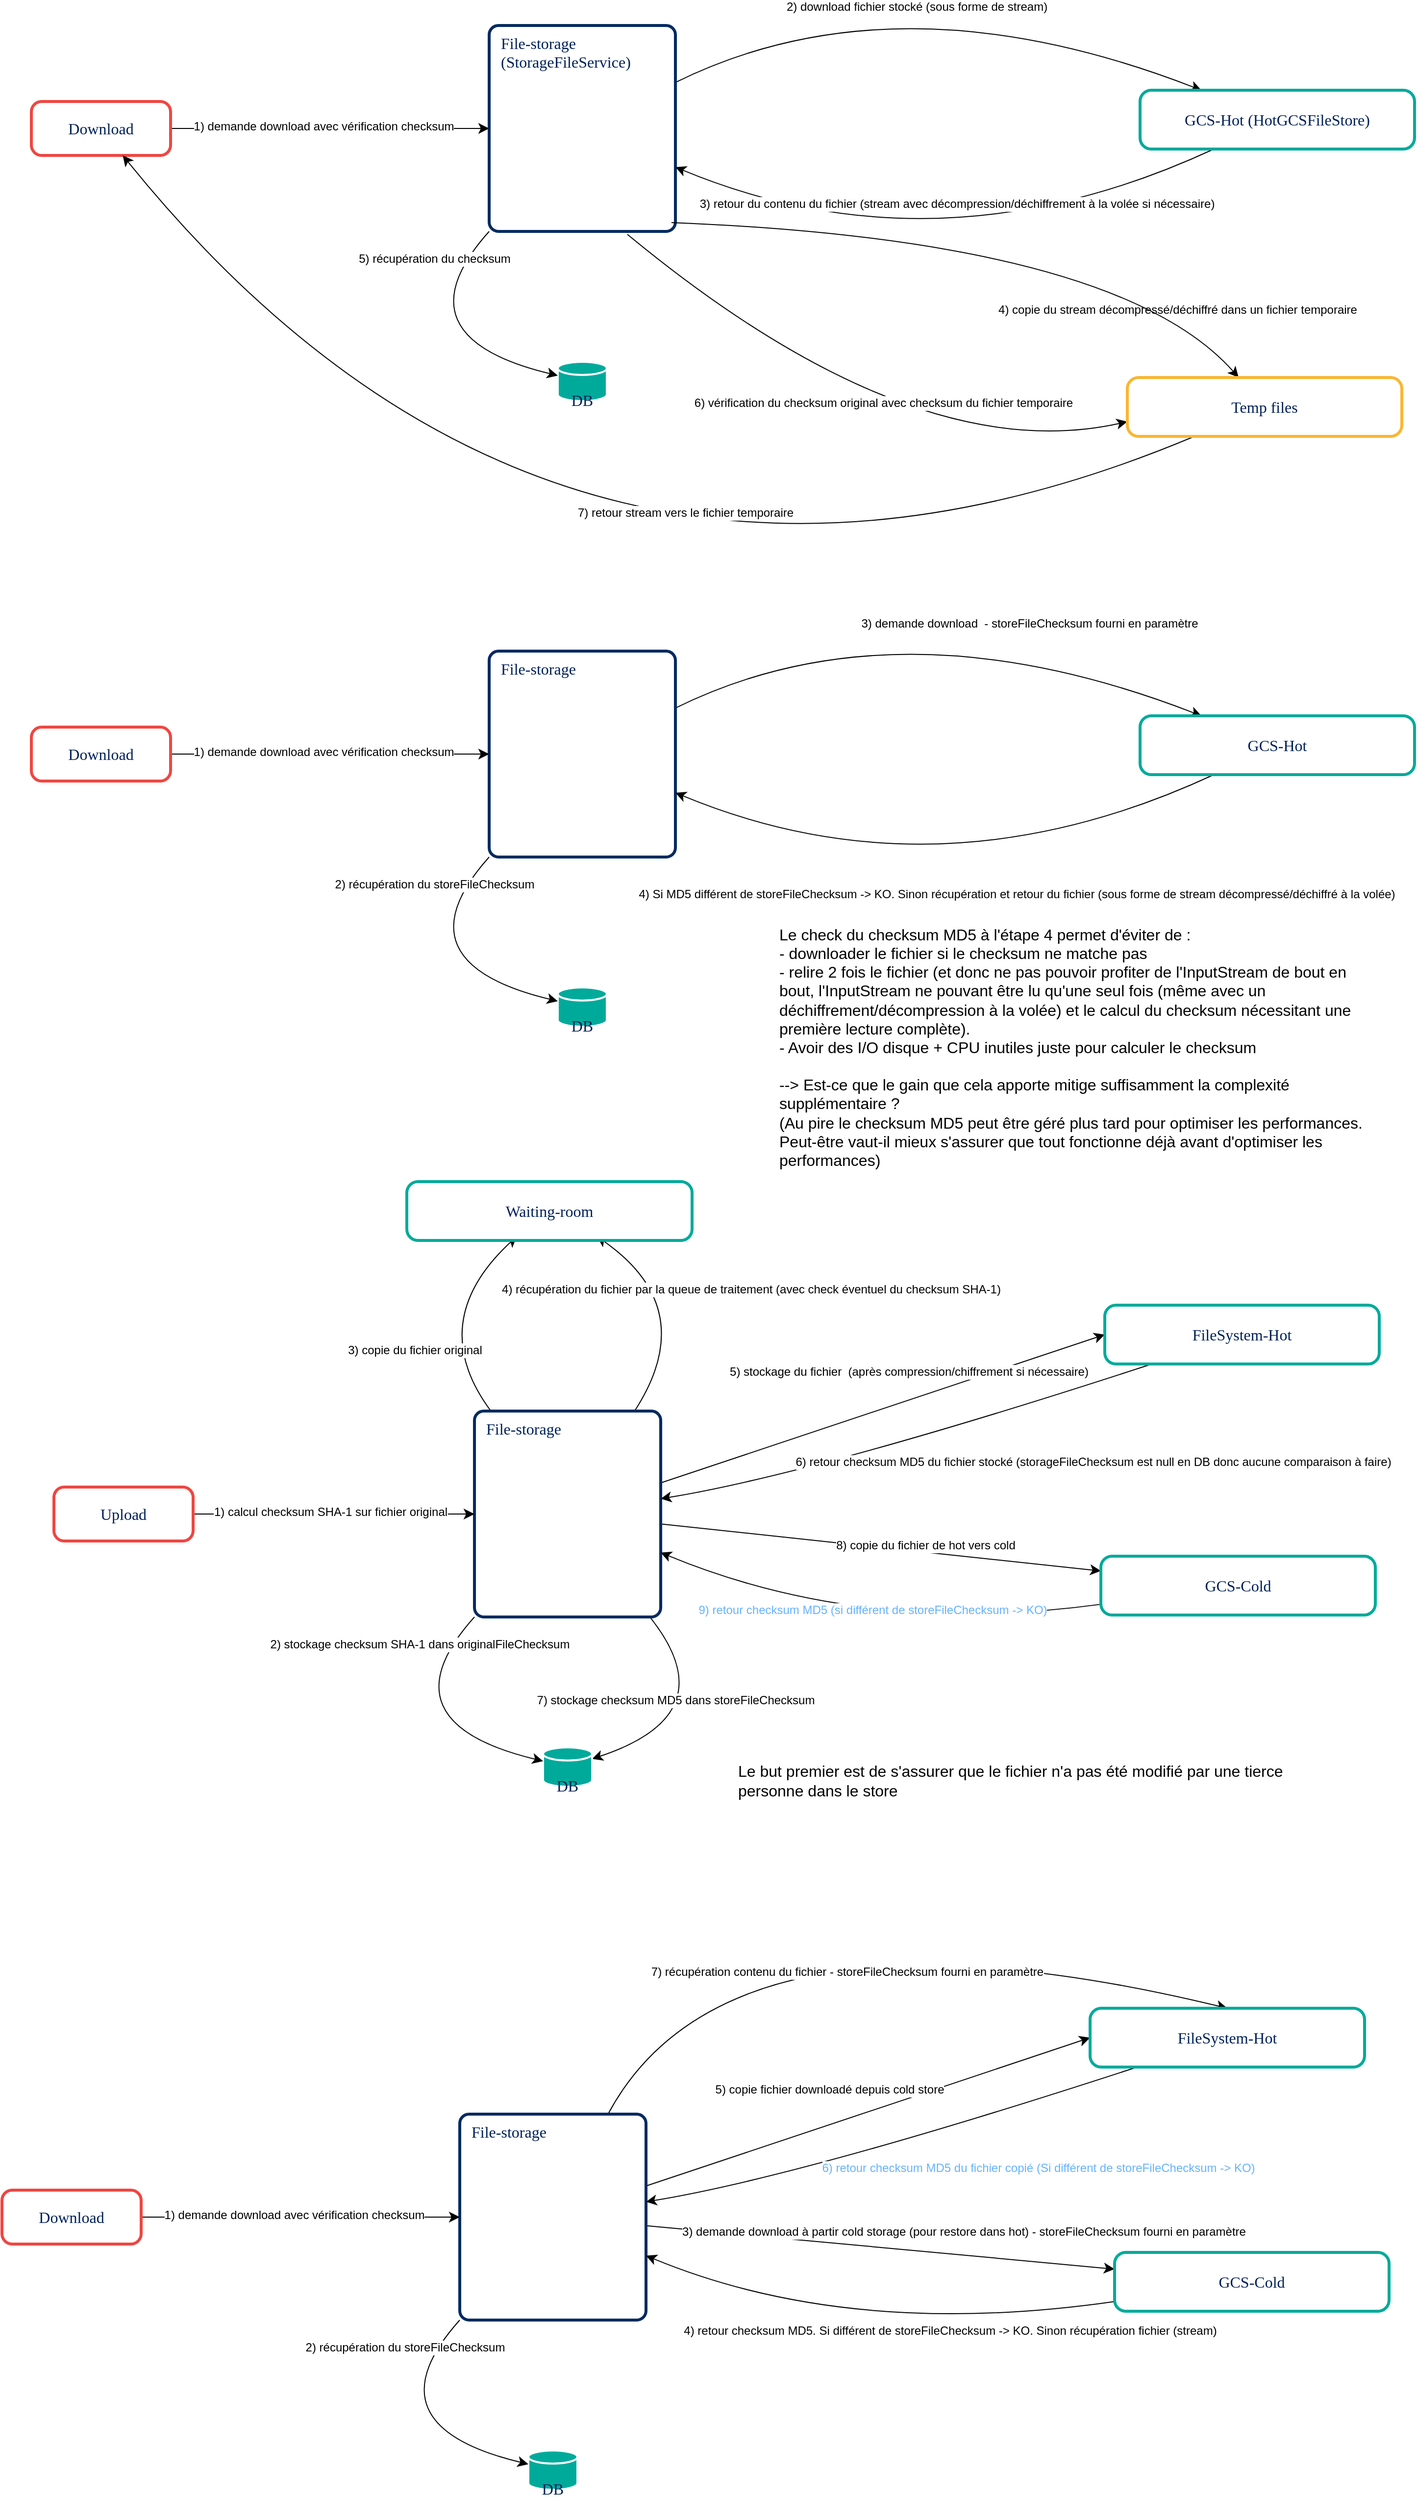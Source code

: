 <mxfile version="24.8.3">
  <diagram name="Page-1" id="aEC1pFzfvVVUaIhpc6jD">
    <mxGraphModel dx="7190" dy="4952" grid="0" gridSize="10" guides="1" tooltips="1" connect="1" arrows="1" fold="1" page="0" pageScale="1" pageWidth="827" pageHeight="1169" math="0" shadow="0">
      <root>
        <mxCell id="0" />
        <mxCell id="1" parent="0" />
        <mxCell id="YbTp-LDWos9JZ0LRHWmP-6" style="edgeStyle=none;curved=1;rounded=0;orthogonalLoop=1;jettySize=auto;html=1;entryX=0;entryY=0.5;entryDx=0;entryDy=0;fontSize=12;startSize=8;endSize=8;" parent="1" source="YbTp-LDWos9JZ0LRHWmP-3" target="YbTp-LDWos9JZ0LRHWmP-4" edge="1">
          <mxGeometry relative="1" as="geometry" />
        </mxCell>
        <mxCell id="YbTp-LDWos9JZ0LRHWmP-19" value="5) stockage du fichier&amp;nbsp; (après compression/chiffrement si nécessaire)" style="edgeLabel;html=1;align=center;verticalAlign=middle;resizable=0;points=[];fontSize=12;" parent="YbTp-LDWos9JZ0LRHWmP-6" vertex="1" connectable="0">
          <mxGeometry x="-0.116" y="1" relative="1" as="geometry">
            <mxPoint x="53" y="-46" as="offset" />
          </mxGeometry>
        </mxCell>
        <mxCell id="YbTp-LDWos9JZ0LRHWmP-17" style="edgeStyle=none;curved=1;rounded=0;orthogonalLoop=1;jettySize=auto;html=1;fontSize=12;startSize=8;endSize=8;entryX=0.385;entryY=0.933;entryDx=0;entryDy=0;entryPerimeter=0;" parent="1" source="YbTp-LDWos9JZ0LRHWmP-3" target="YbTp-LDWos9JZ0LRHWmP-14" edge="1">
          <mxGeometry relative="1" as="geometry">
            <mxPoint x="-4784" y="-2710" as="targetPoint" />
            <Array as="points">
              <mxPoint x="-4912" y="-2627" />
            </Array>
          </mxGeometry>
        </mxCell>
        <mxCell id="YbTp-LDWos9JZ0LRHWmP-18" value="3) copie du fichier original" style="edgeLabel;html=1;align=center;verticalAlign=middle;resizable=0;points=[];fontSize=12;" parent="YbTp-LDWos9JZ0LRHWmP-17" vertex="1" connectable="0">
          <mxGeometry x="0.264" relative="1" as="geometry">
            <mxPoint x="-39" y="55" as="offset" />
          </mxGeometry>
        </mxCell>
        <mxCell id="YbTp-LDWos9JZ0LRHWmP-20" style="edgeStyle=none;curved=1;rounded=0;orthogonalLoop=1;jettySize=auto;html=1;fontSize=12;startSize=8;endSize=8;" parent="1" source="YbTp-LDWos9JZ0LRHWmP-3" target="YbTp-LDWos9JZ0LRHWmP-5" edge="1">
          <mxGeometry relative="1" as="geometry" />
        </mxCell>
        <mxCell id="YbTp-LDWos9JZ0LRHWmP-21" value="8) copie du fichier de hot vers cold" style="edgeLabel;html=1;align=center;verticalAlign=middle;resizable=0;points=[];fontSize=12;" parent="YbTp-LDWos9JZ0LRHWmP-20" vertex="1" connectable="0">
          <mxGeometry x="0.34" y="1" relative="1" as="geometry">
            <mxPoint x="-31" y="-9" as="offset" />
          </mxGeometry>
        </mxCell>
        <mxCell id="YbTp-LDWos9JZ0LRHWmP-29" style="edgeStyle=none;curved=1;rounded=0;orthogonalLoop=1;jettySize=auto;html=1;fontSize=12;startSize=8;endSize=8;" parent="1" source="YbTp-LDWos9JZ0LRHWmP-3" target="YbTp-LDWos9JZ0LRHWmP-23" edge="1">
          <mxGeometry relative="1" as="geometry">
            <Array as="points">
              <mxPoint x="-4603" y="-2227" />
            </Array>
          </mxGeometry>
        </mxCell>
        <mxCell id="YbTp-LDWos9JZ0LRHWmP-30" value="7) stockage checksum MD5 dans storeFileChecksum" style="edgeLabel;html=1;align=center;verticalAlign=middle;resizable=0;points=[];fontSize=12;" parent="YbTp-LDWos9JZ0LRHWmP-29" vertex="1" connectable="0">
          <mxGeometry x="0.269" y="-30" relative="1" as="geometry">
            <mxPoint as="offset" />
          </mxGeometry>
        </mxCell>
        <mxCell id="YbTp-LDWos9JZ0LRHWmP-63" style="edgeStyle=none;curved=1;rounded=0;orthogonalLoop=1;jettySize=auto;html=1;entryX=0.667;entryY=0.933;entryDx=0;entryDy=0;fontSize=12;startSize=8;endSize=8;entryPerimeter=0;" parent="1" source="YbTp-LDWos9JZ0LRHWmP-3" target="YbTp-LDWos9JZ0LRHWmP-14" edge="1">
          <mxGeometry relative="1" as="geometry">
            <Array as="points">
              <mxPoint x="-4630" y="-2640" />
            </Array>
          </mxGeometry>
        </mxCell>
        <mxCell id="YbTp-LDWos9JZ0LRHWmP-64" value="4) récupération du fichier par la queue de traitement (avec check éventuel du checksum SHA-1)" style="edgeLabel;html=1;align=center;verticalAlign=middle;resizable=0;points=[];fontSize=12;" parent="YbTp-LDWos9JZ0LRHWmP-63" vertex="1" connectable="0">
          <mxGeometry x="0.306" y="24" relative="1" as="geometry">
            <mxPoint x="98" y="-16" as="offset" />
          </mxGeometry>
        </mxCell>
        <mxCell id="YbTp-LDWos9JZ0LRHWmP-3" value="File-storage" style="rounded=1;whiteSpace=wrap;html=1;strokeColor=#042a60;strokeWidth=3;arcSize=5;fontFamily=Poppins;fontSource=https%3A%2F%2Ffonts.googleapis.com%2Fcss%3Ffamily%3DPoppins;fontSize=16;fontColor=#002058;fontStyle=0;labelBackgroundColor=none;labelBorderColor=none;verticalAlign=top;align=left;spacingRight=0;spacingLeft=10;spacingTop=2;fillColor=#FFFFFF;" parent="1" vertex="1">
          <mxGeometry x="-4861" y="-2536" width="190" height="210" as="geometry" />
        </mxCell>
        <mxCell id="YbTp-LDWos9JZ0LRHWmP-22" style="edgeStyle=none;curved=1;rounded=0;orthogonalLoop=1;jettySize=auto;html=1;fontSize=12;startSize=8;endSize=8;" parent="1" source="YbTp-LDWos9JZ0LRHWmP-4" target="YbTp-LDWos9JZ0LRHWmP-3" edge="1">
          <mxGeometry relative="1" as="geometry">
            <Array as="points">
              <mxPoint x="-4510" y="-2473" />
            </Array>
          </mxGeometry>
        </mxCell>
        <mxCell id="YbTp-LDWos9JZ0LRHWmP-28" value="6) retour checksum MD5 du fichier stocké (storageFileChecksum est null en DB donc aucune comparaison à faire)" style="edgeLabel;html=1;align=center;verticalAlign=middle;resizable=0;points=[];fontSize=12;" parent="YbTp-LDWos9JZ0LRHWmP-22" vertex="1" connectable="0">
          <mxGeometry x="-0.277" relative="1" as="geometry">
            <mxPoint x="119" y="41" as="offset" />
          </mxGeometry>
        </mxCell>
        <mxCell id="YbTp-LDWos9JZ0LRHWmP-4" value="FileSystem-Hot" style="rounded=1;whiteSpace=wrap;html=1;strokeColor=#00AA9B;strokeWidth=3;arcSize=19;fontFamily=Poppins;fontSource=https%3A%2F%2Ffonts.googleapis.com%2Fcss%3Ffamily%3DPoppins;fontSize=16;fontColor=#002058;fontStyle=0;labelBackgroundColor=none;labelBorderColor=none;" parent="1" vertex="1">
          <mxGeometry x="-4218" y="-2644" width="280" height="60" as="geometry" />
        </mxCell>
        <mxCell id="YbTp-LDWos9JZ0LRHWmP-31" style="edgeStyle=none;curved=1;rounded=0;orthogonalLoop=1;jettySize=auto;html=1;fontSize=12;startSize=8;endSize=8;" parent="1" source="YbTp-LDWos9JZ0LRHWmP-5" target="YbTp-LDWos9JZ0LRHWmP-3" edge="1">
          <mxGeometry relative="1" as="geometry">
            <Array as="points">
              <mxPoint x="-4464" y="-2306" />
            </Array>
          </mxGeometry>
        </mxCell>
        <mxCell id="YbTp-LDWos9JZ0LRHWmP-32" value="9) retour checksum MD5 (si différent de storeFileChecksum -&amp;gt; KO)" style="edgeLabel;html=1;align=center;verticalAlign=middle;resizable=0;points=[];fontSize=12;fontColor=#66B2FF;" parent="YbTp-LDWos9JZ0LRHWmP-31" vertex="1" connectable="0">
          <mxGeometry x="-0.011" y="-26" relative="1" as="geometry">
            <mxPoint as="offset" />
          </mxGeometry>
        </mxCell>
        <mxCell id="YbTp-LDWos9JZ0LRHWmP-5" value="GCS-Cold" style="rounded=1;whiteSpace=wrap;html=1;strokeColor=#00AA9B;strokeWidth=3;arcSize=19;fontFamily=Poppins;fontSource=https%3A%2F%2Ffonts.googleapis.com%2Fcss%3Ffamily%3DPoppins;fontSize=16;fontColor=#002058;fontStyle=0;labelBackgroundColor=none;labelBorderColor=none;" parent="1" vertex="1">
          <mxGeometry x="-4222" y="-2388" width="280" height="60" as="geometry" />
        </mxCell>
        <mxCell id="YbTp-LDWos9JZ0LRHWmP-15" style="edgeStyle=none;curved=1;rounded=0;orthogonalLoop=1;jettySize=auto;html=1;fontSize=12;startSize=8;endSize=8;" parent="1" source="YbTp-LDWos9JZ0LRHWmP-13" target="YbTp-LDWos9JZ0LRHWmP-3" edge="1">
          <mxGeometry relative="1" as="geometry" />
        </mxCell>
        <mxCell id="YbTp-LDWos9JZ0LRHWmP-16" value="1) calcul checksum SHA-1 sur fichier original" style="edgeLabel;html=1;align=center;verticalAlign=middle;resizable=0;points=[];fontSize=12;" parent="YbTp-LDWos9JZ0LRHWmP-15" vertex="1" connectable="0">
          <mxGeometry x="0.36" y="-2" relative="1" as="geometry">
            <mxPoint x="-55" y="-4" as="offset" />
          </mxGeometry>
        </mxCell>
        <mxCell id="YbTp-LDWos9JZ0LRHWmP-13" value="Upload" style="rounded=1;whiteSpace=wrap;html=1;strokeColor=#F04641;strokeWidth=3;arcSize=19;fontFamily=Poppins;fontSource=https%3A%2F%2Ffonts.googleapis.com%2Fcss%3Ffamily%3DPoppins;fontSize=16;fontColor=#002058;fontStyle=0;labelBackgroundColor=none;labelBorderColor=none;" parent="1" vertex="1">
          <mxGeometry x="-5290" y="-2458.5" width="142" height="55" as="geometry" />
        </mxCell>
        <mxCell id="YbTp-LDWos9JZ0LRHWmP-14" value="Waiting-room" style="rounded=1;whiteSpace=wrap;html=1;strokeColor=#00AA9B;strokeWidth=3;arcSize=19;fontFamily=Poppins;fontSource=https%3A%2F%2Ffonts.googleapis.com%2Fcss%3Ffamily%3DPoppins;fontSize=16;fontColor=#002058;fontStyle=0;labelBackgroundColor=none;labelBorderColor=none;" parent="1" vertex="1">
          <mxGeometry x="-4930" y="-2770" width="291" height="60" as="geometry" />
        </mxCell>
        <mxCell id="YbTp-LDWos9JZ0LRHWmP-23" value="" style="strokeWidth=2;html=1;shape=mxgraph.flowchart.database;whiteSpace=wrap;rounded=1;fontFamily=Helvetica;fontSource=https%3A%2F%2Ffonts.googleapis.com%2Fcss%3Ffamily%3DAverage%2BSans;fontSize=12;fontColor=default;fontStyle=0;strokeColor=#FFFFFF;arcSize=50;fillColor=#00AA9B;" parent="1" vertex="1">
          <mxGeometry x="-4791" y="-2193" width="50" height="40" as="geometry" />
        </mxCell>
        <mxCell id="YbTp-LDWos9JZ0LRHWmP-24" value="DB" style="text;html=1;strokeColor=none;fillColor=none;align=center;verticalAlign=middle;whiteSpace=wrap;rounded=0;fontFamily=Poppins;fontSource=https%3A%2F%2Ffonts.googleapis.com%2Fcss%3Ffamily%3DPoppins;fontColor=#002058;fontSize=16;fontStyle=0" parent="1" vertex="1">
          <mxGeometry x="-4806" y="-2164" width="80" height="20" as="geometry" />
        </mxCell>
        <mxCell id="YbTp-LDWos9JZ0LRHWmP-26" style="edgeStyle=none;curved=1;rounded=0;orthogonalLoop=1;jettySize=auto;html=1;fontSize=12;startSize=8;endSize=8;exitX=0;exitY=1;exitDx=0;exitDy=0;" parent="1" source="YbTp-LDWos9JZ0LRHWmP-3" target="YbTp-LDWos9JZ0LRHWmP-23" edge="1">
          <mxGeometry relative="1" as="geometry">
            <mxPoint x="-4894.91" y="-2315" as="sourcePoint" />
            <mxPoint x="-4827" y="-2182" as="targetPoint" />
            <Array as="points">
              <mxPoint x="-4957" y="-2219" />
            </Array>
          </mxGeometry>
        </mxCell>
        <mxCell id="YbTp-LDWos9JZ0LRHWmP-27" value="2) stockage checksum SHA-1 dans originalFileChecksum" style="edgeLabel;html=1;align=center;verticalAlign=middle;resizable=0;points=[];fontSize=12;" parent="YbTp-LDWos9JZ0LRHWmP-26" vertex="1" connectable="0">
          <mxGeometry x="-0.324" y="3" relative="1" as="geometry">
            <mxPoint x="13" y="-54" as="offset" />
          </mxGeometry>
        </mxCell>
        <mxCell id="YbTp-LDWos9JZ0LRHWmP-36" style="edgeStyle=none;curved=1;rounded=0;orthogonalLoop=1;jettySize=auto;html=1;entryX=0;entryY=0.5;entryDx=0;entryDy=0;fontSize=12;startSize=8;endSize=8;" parent="1" source="YbTp-LDWos9JZ0LRHWmP-44" target="YbTp-LDWos9JZ0LRHWmP-47" edge="1">
          <mxGeometry relative="1" as="geometry" />
        </mxCell>
        <mxCell id="YbTp-LDWos9JZ0LRHWmP-37" value="5) copie fichier downloadé depuis cold store" style="edgeLabel;html=1;align=center;verticalAlign=middle;resizable=0;points=[];fontSize=12;" parent="YbTp-LDWos9JZ0LRHWmP-36" vertex="1" connectable="0">
          <mxGeometry x="-0.116" y="1" relative="1" as="geometry">
            <mxPoint x="-13" y="-31" as="offset" />
          </mxGeometry>
        </mxCell>
        <mxCell id="YbTp-LDWos9JZ0LRHWmP-40" style="edgeStyle=none;curved=1;rounded=0;orthogonalLoop=1;jettySize=auto;html=1;fontSize=12;startSize=8;endSize=8;" parent="1" source="YbTp-LDWos9JZ0LRHWmP-44" target="YbTp-LDWos9JZ0LRHWmP-50" edge="1">
          <mxGeometry relative="1" as="geometry" />
        </mxCell>
        <mxCell id="YbTp-LDWos9JZ0LRHWmP-41" value="3) demande download à partir cold storage (pour restore dans hot) - storeFileChecksum fourni en paramètre" style="edgeLabel;html=1;align=center;verticalAlign=middle;resizable=0;points=[];fontSize=12;" parent="YbTp-LDWos9JZ0LRHWmP-40" vertex="1" connectable="0">
          <mxGeometry x="0.34" y="1" relative="1" as="geometry">
            <mxPoint x="4" y="-23" as="offset" />
          </mxGeometry>
        </mxCell>
        <mxCell id="YbTp-LDWos9JZ0LRHWmP-65" style="edgeStyle=none;curved=1;rounded=0;orthogonalLoop=1;jettySize=auto;html=1;entryX=0.5;entryY=0;entryDx=0;entryDy=0;fontSize=12;startSize=8;endSize=8;" parent="1" source="YbTp-LDWos9JZ0LRHWmP-44" target="YbTp-LDWos9JZ0LRHWmP-47" edge="1">
          <mxGeometry relative="1" as="geometry">
            <Array as="points">
              <mxPoint x="-4601" y="-2050" />
            </Array>
          </mxGeometry>
        </mxCell>
        <mxCell id="YbTp-LDWos9JZ0LRHWmP-66" value="7) récupération contenu du fichier - storeFileChecksum fourni en paramètre" style="edgeLabel;html=1;align=center;verticalAlign=middle;resizable=0;points=[];fontSize=12;" parent="YbTp-LDWos9JZ0LRHWmP-65" vertex="1" connectable="0">
          <mxGeometry x="0.017" y="-55" relative="1" as="geometry">
            <mxPoint as="offset" />
          </mxGeometry>
        </mxCell>
        <mxCell id="YbTp-LDWos9JZ0LRHWmP-44" value="File-storage" style="rounded=1;whiteSpace=wrap;html=1;strokeColor=#042a60;strokeWidth=3;arcSize=5;fontFamily=Poppins;fontSource=https%3A%2F%2Ffonts.googleapis.com%2Fcss%3Ffamily%3DPoppins;fontSize=16;fontColor=#002058;fontStyle=0;labelBackgroundColor=none;labelBorderColor=none;verticalAlign=top;align=left;spacingRight=0;spacingLeft=10;spacingTop=2;fillColor=#FFFFFF;" parent="1" vertex="1">
          <mxGeometry x="-4876" y="-1819" width="190" height="210" as="geometry" />
        </mxCell>
        <mxCell id="YbTp-LDWos9JZ0LRHWmP-45" style="edgeStyle=none;curved=1;rounded=0;orthogonalLoop=1;jettySize=auto;html=1;fontSize=12;startSize=8;endSize=8;" parent="1" source="YbTp-LDWos9JZ0LRHWmP-47" target="YbTp-LDWos9JZ0LRHWmP-44" edge="1">
          <mxGeometry relative="1" as="geometry">
            <Array as="points">
              <mxPoint x="-4525" y="-1756" />
            </Array>
          </mxGeometry>
        </mxCell>
        <mxCell id="YbTp-LDWos9JZ0LRHWmP-46" value="6) retour checksum MD5 du fichier copié (Si différent de storeFileChecksum -&amp;gt; KO)" style="edgeLabel;html=1;align=center;verticalAlign=middle;resizable=0;points=[];fontSize=12;fontColor=#66B2FF;" parent="YbTp-LDWos9JZ0LRHWmP-45" vertex="1" connectable="0">
          <mxGeometry x="-0.277" relative="1" as="geometry">
            <mxPoint x="78" y="44" as="offset" />
          </mxGeometry>
        </mxCell>
        <mxCell id="YbTp-LDWos9JZ0LRHWmP-47" value="FileSystem-Hot" style="rounded=1;whiteSpace=wrap;html=1;strokeColor=#00AA9B;strokeWidth=3;arcSize=19;fontFamily=Poppins;fontSource=https%3A%2F%2Ffonts.googleapis.com%2Fcss%3Ffamily%3DPoppins;fontSize=16;fontColor=#002058;fontStyle=0;labelBackgroundColor=none;labelBorderColor=none;" parent="1" vertex="1">
          <mxGeometry x="-4233" y="-1927" width="280" height="60" as="geometry" />
        </mxCell>
        <mxCell id="YbTp-LDWos9JZ0LRHWmP-48" style="edgeStyle=none;curved=1;rounded=0;orthogonalLoop=1;jettySize=auto;html=1;fontSize=12;startSize=8;endSize=8;" parent="1" source="YbTp-LDWos9JZ0LRHWmP-50" target="YbTp-LDWos9JZ0LRHWmP-44" edge="1">
          <mxGeometry relative="1" as="geometry">
            <Array as="points">
              <mxPoint x="-4479" y="-1589" />
            </Array>
          </mxGeometry>
        </mxCell>
        <mxCell id="YbTp-LDWos9JZ0LRHWmP-49" value="4) retour checksum MD5. Si différent de storeFileChecksum -&amp;gt; KO. Sinon récupération fichier (stream)" style="edgeLabel;html=1;align=center;verticalAlign=middle;resizable=0;points=[];fontSize=12;" parent="YbTp-LDWos9JZ0LRHWmP-48" vertex="1" connectable="0">
          <mxGeometry x="-0.011" y="-26" relative="1" as="geometry">
            <mxPoint x="79" y="20" as="offset" />
          </mxGeometry>
        </mxCell>
        <mxCell id="YbTp-LDWos9JZ0LRHWmP-50" value="GCS-Cold" style="rounded=1;whiteSpace=wrap;html=1;strokeColor=#00AA9B;strokeWidth=3;arcSize=19;fontFamily=Poppins;fontSource=https%3A%2F%2Ffonts.googleapis.com%2Fcss%3Ffamily%3DPoppins;fontSize=16;fontColor=#002058;fontStyle=0;labelBackgroundColor=none;labelBorderColor=none;" parent="1" vertex="1">
          <mxGeometry x="-4208" y="-1678" width="280" height="60" as="geometry" />
        </mxCell>
        <mxCell id="YbTp-LDWos9JZ0LRHWmP-51" style="edgeStyle=none;curved=1;rounded=0;orthogonalLoop=1;jettySize=auto;html=1;fontSize=12;startSize=8;endSize=8;" parent="1" source="YbTp-LDWos9JZ0LRHWmP-53" target="YbTp-LDWos9JZ0LRHWmP-44" edge="1">
          <mxGeometry relative="1" as="geometry" />
        </mxCell>
        <mxCell id="YbTp-LDWos9JZ0LRHWmP-52" value="1) demande download avec vérification checksum" style="edgeLabel;html=1;align=center;verticalAlign=middle;resizable=0;points=[];fontSize=12;" parent="YbTp-LDWos9JZ0LRHWmP-51" vertex="1" connectable="0">
          <mxGeometry x="0.36" y="-2" relative="1" as="geometry">
            <mxPoint x="-65" y="-4" as="offset" />
          </mxGeometry>
        </mxCell>
        <mxCell id="YbTp-LDWos9JZ0LRHWmP-53" value="Download" style="rounded=1;whiteSpace=wrap;html=1;strokeColor=#F04641;strokeWidth=3;arcSize=19;fontFamily=Poppins;fontSource=https%3A%2F%2Ffonts.googleapis.com%2Fcss%3Ffamily%3DPoppins;fontSize=16;fontColor=#002058;fontStyle=0;labelBackgroundColor=none;labelBorderColor=none;" parent="1" vertex="1">
          <mxGeometry x="-5343" y="-1741.5" width="142" height="55" as="geometry" />
        </mxCell>
        <mxCell id="YbTp-LDWos9JZ0LRHWmP-55" value="" style="strokeWidth=2;html=1;shape=mxgraph.flowchart.database;whiteSpace=wrap;rounded=1;fontFamily=Helvetica;fontSource=https%3A%2F%2Ffonts.googleapis.com%2Fcss%3Ffamily%3DAverage%2BSans;fontSize=12;fontColor=default;fontStyle=0;strokeColor=#FFFFFF;arcSize=50;fillColor=#00AA9B;" parent="1" vertex="1">
          <mxGeometry x="-4806" y="-1476" width="50" height="40" as="geometry" />
        </mxCell>
        <mxCell id="YbTp-LDWos9JZ0LRHWmP-56" value="DB" style="text;html=1;strokeColor=none;fillColor=none;align=center;verticalAlign=middle;whiteSpace=wrap;rounded=0;fontFamily=Poppins;fontSource=https%3A%2F%2Ffonts.googleapis.com%2Fcss%3Ffamily%3DPoppins;fontColor=#002058;fontSize=16;fontStyle=0" parent="1" vertex="1">
          <mxGeometry x="-4821" y="-1447" width="80" height="20" as="geometry" />
        </mxCell>
        <mxCell id="YbTp-LDWos9JZ0LRHWmP-57" style="edgeStyle=none;curved=1;rounded=0;orthogonalLoop=1;jettySize=auto;html=1;fontSize=12;startSize=8;endSize=8;exitX=0;exitY=1;exitDx=0;exitDy=0;" parent="1" source="YbTp-LDWos9JZ0LRHWmP-44" target="YbTp-LDWos9JZ0LRHWmP-55" edge="1">
          <mxGeometry relative="1" as="geometry">
            <mxPoint x="-4909.91" y="-1598" as="sourcePoint" />
            <mxPoint x="-4842" y="-1465" as="targetPoint" />
            <Array as="points">
              <mxPoint x="-4972" y="-1502" />
            </Array>
          </mxGeometry>
        </mxCell>
        <mxCell id="YbTp-LDWos9JZ0LRHWmP-58" value="2) récupération du storeFileChecksum" style="edgeLabel;html=1;align=center;verticalAlign=middle;resizable=0;points=[];fontSize=12;" parent="YbTp-LDWos9JZ0LRHWmP-57" vertex="1" connectable="0">
          <mxGeometry x="-0.324" y="3" relative="1" as="geometry">
            <mxPoint x="13" y="-54" as="offset" />
          </mxGeometry>
        </mxCell>
        <mxCell id="YbTp-LDWos9JZ0LRHWmP-69" style="edgeStyle=none;curved=1;rounded=0;orthogonalLoop=1;jettySize=auto;html=1;fontSize=12;startSize=8;endSize=8;" parent="1" source="YbTp-LDWos9JZ0LRHWmP-71" target="YbTp-LDWos9JZ0LRHWmP-77" edge="1">
          <mxGeometry relative="1" as="geometry">
            <Array as="points">
              <mxPoint x="-4429" y="-3365" />
            </Array>
          </mxGeometry>
        </mxCell>
        <mxCell id="YbTp-LDWos9JZ0LRHWmP-70" value="3) demande download&amp;nbsp; - storeFileChecksum fourni en paramètre" style="edgeLabel;html=1;align=center;verticalAlign=middle;resizable=0;points=[];fontSize=12;" parent="YbTp-LDWos9JZ0LRHWmP-69" vertex="1" connectable="0">
          <mxGeometry x="0.34" y="1" relative="1" as="geometry">
            <mxPoint x="4" y="-23" as="offset" />
          </mxGeometry>
        </mxCell>
        <mxCell id="YbTp-LDWos9JZ0LRHWmP-71" value="File-storage" style="rounded=1;whiteSpace=wrap;html=1;strokeColor=#042a60;strokeWidth=3;arcSize=5;fontFamily=Poppins;fontSource=https%3A%2F%2Ffonts.googleapis.com%2Fcss%3Ffamily%3DPoppins;fontSize=16;fontColor=#002058;fontStyle=0;labelBackgroundColor=none;labelBorderColor=none;verticalAlign=top;align=left;spacingRight=0;spacingLeft=10;spacingTop=2;fillColor=#FFFFFF;" parent="1" vertex="1">
          <mxGeometry x="-4846" y="-3311" width="190" height="210" as="geometry" />
        </mxCell>
        <mxCell id="YbTp-LDWos9JZ0LRHWmP-75" style="edgeStyle=none;curved=1;rounded=0;orthogonalLoop=1;jettySize=auto;html=1;fontSize=12;startSize=8;endSize=8;" parent="1" source="YbTp-LDWos9JZ0LRHWmP-77" target="YbTp-LDWos9JZ0LRHWmP-71" edge="1">
          <mxGeometry relative="1" as="geometry">
            <Array as="points">
              <mxPoint x="-4387" y="-3055" />
            </Array>
          </mxGeometry>
        </mxCell>
        <mxCell id="YbTp-LDWos9JZ0LRHWmP-76" value="4) Si MD5 différent de storeFileChecksum -&amp;gt; KO. Sinon récupération et retour du fichier (sous forme de stream décompressé/déchiffré à la volée)" style="edgeLabel;html=1;align=center;verticalAlign=middle;resizable=0;points=[];fontSize=12;" parent="YbTp-LDWos9JZ0LRHWmP-75" vertex="1" connectable="0">
          <mxGeometry x="-0.011" y="-26" relative="1" as="geometry">
            <mxPoint x="79" y="20" as="offset" />
          </mxGeometry>
        </mxCell>
        <mxCell id="YbTp-LDWos9JZ0LRHWmP-77" value="GCS-Hot" style="rounded=1;whiteSpace=wrap;html=1;strokeColor=#00AA9B;strokeWidth=3;arcSize=19;fontFamily=Poppins;fontSource=https%3A%2F%2Ffonts.googleapis.com%2Fcss%3Ffamily%3DPoppins;fontSize=16;fontColor=#002058;fontStyle=0;labelBackgroundColor=none;labelBorderColor=none;" parent="1" vertex="1">
          <mxGeometry x="-4182" y="-3245" width="280" height="60" as="geometry" />
        </mxCell>
        <mxCell id="YbTp-LDWos9JZ0LRHWmP-78" style="edgeStyle=none;curved=1;rounded=0;orthogonalLoop=1;jettySize=auto;html=1;fontSize=12;startSize=8;endSize=8;" parent="1" source="YbTp-LDWos9JZ0LRHWmP-80" target="YbTp-LDWos9JZ0LRHWmP-71" edge="1">
          <mxGeometry relative="1" as="geometry" />
        </mxCell>
        <mxCell id="YbTp-LDWos9JZ0LRHWmP-79" value="1) demande download avec vérification checksum" style="edgeLabel;html=1;align=center;verticalAlign=middle;resizable=0;points=[];fontSize=12;" parent="YbTp-LDWos9JZ0LRHWmP-78" vertex="1" connectable="0">
          <mxGeometry x="0.36" y="-2" relative="1" as="geometry">
            <mxPoint x="-65" y="-4" as="offset" />
          </mxGeometry>
        </mxCell>
        <mxCell id="YbTp-LDWos9JZ0LRHWmP-80" value="Download" style="rounded=1;whiteSpace=wrap;html=1;strokeColor=#F04641;strokeWidth=3;arcSize=19;fontFamily=Poppins;fontSource=https%3A%2F%2Ffonts.googleapis.com%2Fcss%3Ffamily%3DPoppins;fontSize=16;fontColor=#002058;fontStyle=0;labelBackgroundColor=none;labelBorderColor=none;" parent="1" vertex="1">
          <mxGeometry x="-5313" y="-3233.5" width="142" height="55" as="geometry" />
        </mxCell>
        <mxCell id="YbTp-LDWos9JZ0LRHWmP-81" value="" style="strokeWidth=2;html=1;shape=mxgraph.flowchart.database;whiteSpace=wrap;rounded=1;fontFamily=Helvetica;fontSource=https%3A%2F%2Ffonts.googleapis.com%2Fcss%3Ffamily%3DAverage%2BSans;fontSize=12;fontColor=default;fontStyle=0;strokeColor=#FFFFFF;arcSize=50;fillColor=#00AA9B;" parent="1" vertex="1">
          <mxGeometry x="-4776" y="-2968" width="50" height="40" as="geometry" />
        </mxCell>
        <mxCell id="YbTp-LDWos9JZ0LRHWmP-82" value="DB" style="text;html=1;strokeColor=none;fillColor=none;align=center;verticalAlign=middle;whiteSpace=wrap;rounded=0;fontFamily=Poppins;fontSource=https%3A%2F%2Ffonts.googleapis.com%2Fcss%3Ffamily%3DPoppins;fontColor=#002058;fontSize=16;fontStyle=0" parent="1" vertex="1">
          <mxGeometry x="-4791" y="-2939" width="80" height="20" as="geometry" />
        </mxCell>
        <mxCell id="YbTp-LDWos9JZ0LRHWmP-83" style="edgeStyle=none;curved=1;rounded=0;orthogonalLoop=1;jettySize=auto;html=1;fontSize=12;startSize=8;endSize=8;exitX=0;exitY=1;exitDx=0;exitDy=0;" parent="1" source="YbTp-LDWos9JZ0LRHWmP-71" target="YbTp-LDWos9JZ0LRHWmP-81" edge="1">
          <mxGeometry relative="1" as="geometry">
            <mxPoint x="-4879.91" y="-3090" as="sourcePoint" />
            <mxPoint x="-4812" y="-2957" as="targetPoint" />
            <Array as="points">
              <mxPoint x="-4942" y="-2994" />
            </Array>
          </mxGeometry>
        </mxCell>
        <mxCell id="YbTp-LDWos9JZ0LRHWmP-84" value="2) récupération du storeFileChecksum" style="edgeLabel;html=1;align=center;verticalAlign=middle;resizable=0;points=[];fontSize=12;" parent="YbTp-LDWos9JZ0LRHWmP-83" vertex="1" connectable="0">
          <mxGeometry x="-0.324" y="3" relative="1" as="geometry">
            <mxPoint x="13" y="-54" as="offset" />
          </mxGeometry>
        </mxCell>
        <mxCell id="YbTp-LDWos9JZ0LRHWmP-86" value="Le check du checksum MD5 à l&#39;étape 4 permet d&#39;éviter de : &lt;br&gt;&lt;div&gt;- downloader le fichier si le checksum ne matche pas&lt;/div&gt;&lt;div&gt;- relire 2 fois le fichier (et donc ne pas pouvoir profiter de l&#39;InputStream de bout en bout, l&#39;InputStream ne pouvant être lu qu&#39;une seul fois (même avec un déchiffrement/décompression à la volée) et le calcul du checksum nécessitant une première lecture complète).&lt;br&gt;- Avoir des I/O disque + CPU inutiles juste pour calculer le checksum&lt;br&gt;&lt;/div&gt;&lt;div&gt;&lt;br&gt;&lt;/div&gt;&lt;div&gt;--&amp;gt; Est-ce que le gain que cela apporte mitige suffisamment la complexité supplémentaire ?&lt;br&gt;(Au pire le checksum MD5 peut être géré plus tard pour optimiser les performances. Peut-être vaut-il mieux s&#39;assurer que tout fonctionne déjà avant d&#39;optimiser les performances)&lt;br&gt;&lt;/div&gt;" style="text;strokeColor=none;fillColor=none;html=1;align=left;verticalAlign=middle;whiteSpace=wrap;rounded=0;fontSize=16;" parent="1" vertex="1">
          <mxGeometry x="-4552" y="-2922" width="612" height="30" as="geometry" />
        </mxCell>
        <mxCell id="YbTp-LDWos9JZ0LRHWmP-87" value="Le but premier est de s&#39;assurer que le fichier n&#39;a pas été modifié par une tierce personne dans le store" style="text;strokeColor=none;fillColor=none;html=1;align=left;verticalAlign=middle;whiteSpace=wrap;rounded=0;fontSize=16;" parent="1" vertex="1">
          <mxGeometry x="-4594" y="-2174" width="612" height="30" as="geometry" />
        </mxCell>
        <mxCell id="YbTp-LDWos9JZ0LRHWmP-88" style="edgeStyle=none;curved=1;rounded=0;orthogonalLoop=1;jettySize=auto;html=1;fontSize=12;startSize=8;endSize=8;" parent="1" source="YbTp-LDWos9JZ0LRHWmP-90" target="YbTp-LDWos9JZ0LRHWmP-93" edge="1">
          <mxGeometry relative="1" as="geometry">
            <Array as="points">
              <mxPoint x="-4429" y="-4003" />
            </Array>
          </mxGeometry>
        </mxCell>
        <mxCell id="YbTp-LDWos9JZ0LRHWmP-89" value="2) download fichier stocké (sous forme de stream)" style="edgeLabel;html=1;align=center;verticalAlign=middle;resizable=0;points=[];fontSize=12;" parent="YbTp-LDWos9JZ0LRHWmP-88" vertex="1" connectable="0">
          <mxGeometry x="0.34" y="1" relative="1" as="geometry">
            <mxPoint x="-111" y="-14" as="offset" />
          </mxGeometry>
        </mxCell>
        <mxCell id="YbTp-LDWos9JZ0LRHWmP-90" value="File-storage (StorageFileService)" style="rounded=1;whiteSpace=wrap;html=1;strokeColor=#042a60;strokeWidth=3;arcSize=5;fontFamily=Poppins;fontSource=https%3A%2F%2Ffonts.googleapis.com%2Fcss%3Ffamily%3DPoppins;fontSize=16;fontColor=#002058;fontStyle=0;labelBackgroundColor=none;labelBorderColor=none;verticalAlign=top;align=left;spacingRight=0;spacingLeft=10;spacingTop=2;fillColor=#FFFFFF;" parent="1" vertex="1">
          <mxGeometry x="-4846" y="-3949" width="190" height="210" as="geometry" />
        </mxCell>
        <mxCell id="YbTp-LDWos9JZ0LRHWmP-91" style="edgeStyle=none;curved=1;rounded=0;orthogonalLoop=1;jettySize=auto;html=1;fontSize=12;startSize=8;endSize=8;" parent="1" source="YbTp-LDWos9JZ0LRHWmP-93" target="YbTp-LDWos9JZ0LRHWmP-90" edge="1">
          <mxGeometry relative="1" as="geometry">
            <Array as="points">
              <mxPoint x="-4387" y="-3693" />
            </Array>
          </mxGeometry>
        </mxCell>
        <mxCell id="YbTp-LDWos9JZ0LRHWmP-102" value="3) retour du contenu du fichier (stream avec décompression/déchiffrement à la volée si nécessaire)" style="edgeLabel;html=1;align=center;verticalAlign=middle;resizable=0;points=[];fontSize=12;" parent="YbTp-LDWos9JZ0LRHWmP-91" vertex="1" connectable="0">
          <mxGeometry x="-0.118" y="-43" relative="1" as="geometry">
            <mxPoint x="-5" y="-17" as="offset" />
          </mxGeometry>
        </mxCell>
        <mxCell id="YbTp-LDWos9JZ0LRHWmP-125" style="edgeStyle=none;curved=1;rounded=0;orthogonalLoop=1;jettySize=auto;html=1;fontSize=12;startSize=8;endSize=8;entryX=0;entryY=0.75;entryDx=0;entryDy=0;" parent="1" target="YbTp-LDWos9JZ0LRHWmP-103" edge="1">
          <mxGeometry relative="1" as="geometry">
            <Array as="points">
              <mxPoint x="-4414.5" y="-3496" />
            </Array>
            <mxPoint x="-4705" y="-3736" as="sourcePoint" />
            <mxPoint x="-4254.5" y="-3499.733" as="targetPoint" />
          </mxGeometry>
        </mxCell>
        <mxCell id="YbTp-LDWos9JZ0LRHWmP-127" value="4) copie du stream décompressé/déchiffré dans un fichier temporaire" style="edgeLabel;html=1;align=center;verticalAlign=middle;resizable=0;points=[];fontSize=12;" parent="YbTp-LDWos9JZ0LRHWmP-125" vertex="1" connectable="0">
          <mxGeometry x="-0.428" y="-34" relative="1" as="geometry">
            <mxPoint x="450" y="-59" as="offset" />
          </mxGeometry>
        </mxCell>
        <mxCell id="YbTp-LDWos9JZ0LRHWmP-128" value="6) vérification du checksum original avec checksum du fichier temporaire" style="edgeLabel;html=1;align=center;verticalAlign=middle;resizable=0;points=[];fontSize=12;" parent="YbTp-LDWos9JZ0LRHWmP-125" vertex="1" connectable="0">
          <mxGeometry x="0.183" y="-30" relative="1" as="geometry">
            <mxPoint x="5" y="-78" as="offset" />
          </mxGeometry>
        </mxCell>
        <mxCell id="YbTp-LDWos9JZ0LRHWmP-126" style="edgeStyle=none;curved=1;rounded=0;orthogonalLoop=1;jettySize=auto;html=1;fontSize=12;startSize=8;endSize=8;exitX=0.979;exitY=0.957;exitDx=0;exitDy=0;exitPerimeter=0;" parent="1" source="YbTp-LDWos9JZ0LRHWmP-90" target="YbTp-LDWos9JZ0LRHWmP-103" edge="1">
          <mxGeometry relative="1" as="geometry">
            <Array as="points">
              <mxPoint x="-4205" y="-3730" />
            </Array>
          </mxGeometry>
        </mxCell>
        <mxCell id="YbTp-LDWos9JZ0LRHWmP-93" value="&lt;div&gt;GCS-Hot (HotGCSFileStore)&lt;br&gt;&lt;/div&gt;" style="rounded=1;whiteSpace=wrap;html=1;strokeColor=#00AA9B;strokeWidth=3;arcSize=19;fontFamily=Poppins;fontSource=https%3A%2F%2Ffonts.googleapis.com%2Fcss%3Ffamily%3DPoppins;fontSize=16;fontColor=#002058;fontStyle=0;labelBackgroundColor=none;labelBorderColor=none;" parent="1" vertex="1">
          <mxGeometry x="-4182" y="-3883" width="280" height="60" as="geometry" />
        </mxCell>
        <mxCell id="YbTp-LDWos9JZ0LRHWmP-94" style="edgeStyle=none;curved=1;rounded=0;orthogonalLoop=1;jettySize=auto;html=1;fontSize=12;startSize=8;endSize=8;" parent="1" source="YbTp-LDWos9JZ0LRHWmP-96" target="YbTp-LDWos9JZ0LRHWmP-90" edge="1">
          <mxGeometry relative="1" as="geometry" />
        </mxCell>
        <mxCell id="YbTp-LDWos9JZ0LRHWmP-95" value="1) demande download avec vérification checksum" style="edgeLabel;html=1;align=center;verticalAlign=middle;resizable=0;points=[];fontSize=12;" parent="YbTp-LDWos9JZ0LRHWmP-94" vertex="1" connectable="0">
          <mxGeometry x="0.36" y="-2" relative="1" as="geometry">
            <mxPoint x="-65" y="-4" as="offset" />
          </mxGeometry>
        </mxCell>
        <mxCell id="YbTp-LDWos9JZ0LRHWmP-96" value="Download" style="rounded=1;whiteSpace=wrap;html=1;strokeColor=#F04641;strokeWidth=3;arcSize=19;fontFamily=Poppins;fontSource=https%3A%2F%2Ffonts.googleapis.com%2Fcss%3Ffamily%3DPoppins;fontSize=16;fontColor=#002058;fontStyle=0;labelBackgroundColor=none;labelBorderColor=none;" parent="1" vertex="1">
          <mxGeometry x="-5313" y="-3871.5" width="142" height="55" as="geometry" />
        </mxCell>
        <mxCell id="YbTp-LDWos9JZ0LRHWmP-97" value="" style="strokeWidth=2;html=1;shape=mxgraph.flowchart.database;whiteSpace=wrap;rounded=1;fontFamily=Helvetica;fontSource=https%3A%2F%2Ffonts.googleapis.com%2Fcss%3Ffamily%3DAverage%2BSans;fontSize=12;fontColor=default;fontStyle=0;strokeColor=#FFFFFF;arcSize=50;fillColor=#00AA9B;" parent="1" vertex="1">
          <mxGeometry x="-4776" y="-3606" width="50" height="40" as="geometry" />
        </mxCell>
        <mxCell id="YbTp-LDWos9JZ0LRHWmP-98" value="DB" style="text;html=1;strokeColor=none;fillColor=none;align=center;verticalAlign=middle;whiteSpace=wrap;rounded=0;fontFamily=Poppins;fontSource=https%3A%2F%2Ffonts.googleapis.com%2Fcss%3Ffamily%3DPoppins;fontColor=#002058;fontSize=16;fontStyle=0" parent="1" vertex="1">
          <mxGeometry x="-4791" y="-3577" width="80" height="20" as="geometry" />
        </mxCell>
        <mxCell id="YbTp-LDWos9JZ0LRHWmP-99" style="edgeStyle=none;curved=1;rounded=0;orthogonalLoop=1;jettySize=auto;html=1;fontSize=12;startSize=8;endSize=8;exitX=0;exitY=1;exitDx=0;exitDy=0;" parent="1" source="YbTp-LDWos9JZ0LRHWmP-90" target="YbTp-LDWos9JZ0LRHWmP-97" edge="1">
          <mxGeometry relative="1" as="geometry">
            <mxPoint x="-4879.91" y="-3728" as="sourcePoint" />
            <mxPoint x="-4812" y="-3595" as="targetPoint" />
            <Array as="points">
              <mxPoint x="-4942" y="-3632" />
            </Array>
          </mxGeometry>
        </mxCell>
        <mxCell id="YbTp-LDWos9JZ0LRHWmP-100" value="5) récupération du checksum" style="edgeLabel;html=1;align=center;verticalAlign=middle;resizable=0;points=[];fontSize=12;" parent="YbTp-LDWos9JZ0LRHWmP-99" vertex="1" connectable="0">
          <mxGeometry x="-0.324" y="3" relative="1" as="geometry">
            <mxPoint x="13" y="-54" as="offset" />
          </mxGeometry>
        </mxCell>
        <mxCell id="bJci-kqNzHLhLFdKq0YA-1" style="edgeStyle=none;curved=1;rounded=0;orthogonalLoop=1;jettySize=auto;html=1;fontSize=12;startSize=8;endSize=8;" edge="1" parent="1" source="YbTp-LDWos9JZ0LRHWmP-103" target="YbTp-LDWos9JZ0LRHWmP-96">
          <mxGeometry relative="1" as="geometry">
            <Array as="points">
              <mxPoint x="-4770" y="-3260" />
            </Array>
          </mxGeometry>
        </mxCell>
        <mxCell id="bJci-kqNzHLhLFdKq0YA-2" value="7) retour stream vers le fichier temporaire" style="edgeLabel;html=1;align=center;verticalAlign=middle;resizable=0;points=[];fontSize=12;" vertex="1" connectable="0" parent="bJci-kqNzHLhLFdKq0YA-1">
          <mxGeometry x="-0.279" y="-129" relative="1" as="geometry">
            <mxPoint as="offset" />
          </mxGeometry>
        </mxCell>
        <mxCell id="YbTp-LDWos9JZ0LRHWmP-103" value="Temp files" style="rounded=1;whiteSpace=wrap;html=1;strokeColor=#FAB631;strokeWidth=3;arcSize=19;fontFamily=Poppins;fontSource=https%3A%2F%2Ffonts.googleapis.com%2Fcss%3Ffamily%3DPoppins;fontSize=16;fontColor=#002058;fontStyle=0;labelBackgroundColor=none;labelBorderColor=none;" parent="1" vertex="1">
          <mxGeometry x="-4195" y="-3590" width="280" height="60" as="geometry" />
        </mxCell>
      </root>
    </mxGraphModel>
  </diagram>
</mxfile>
